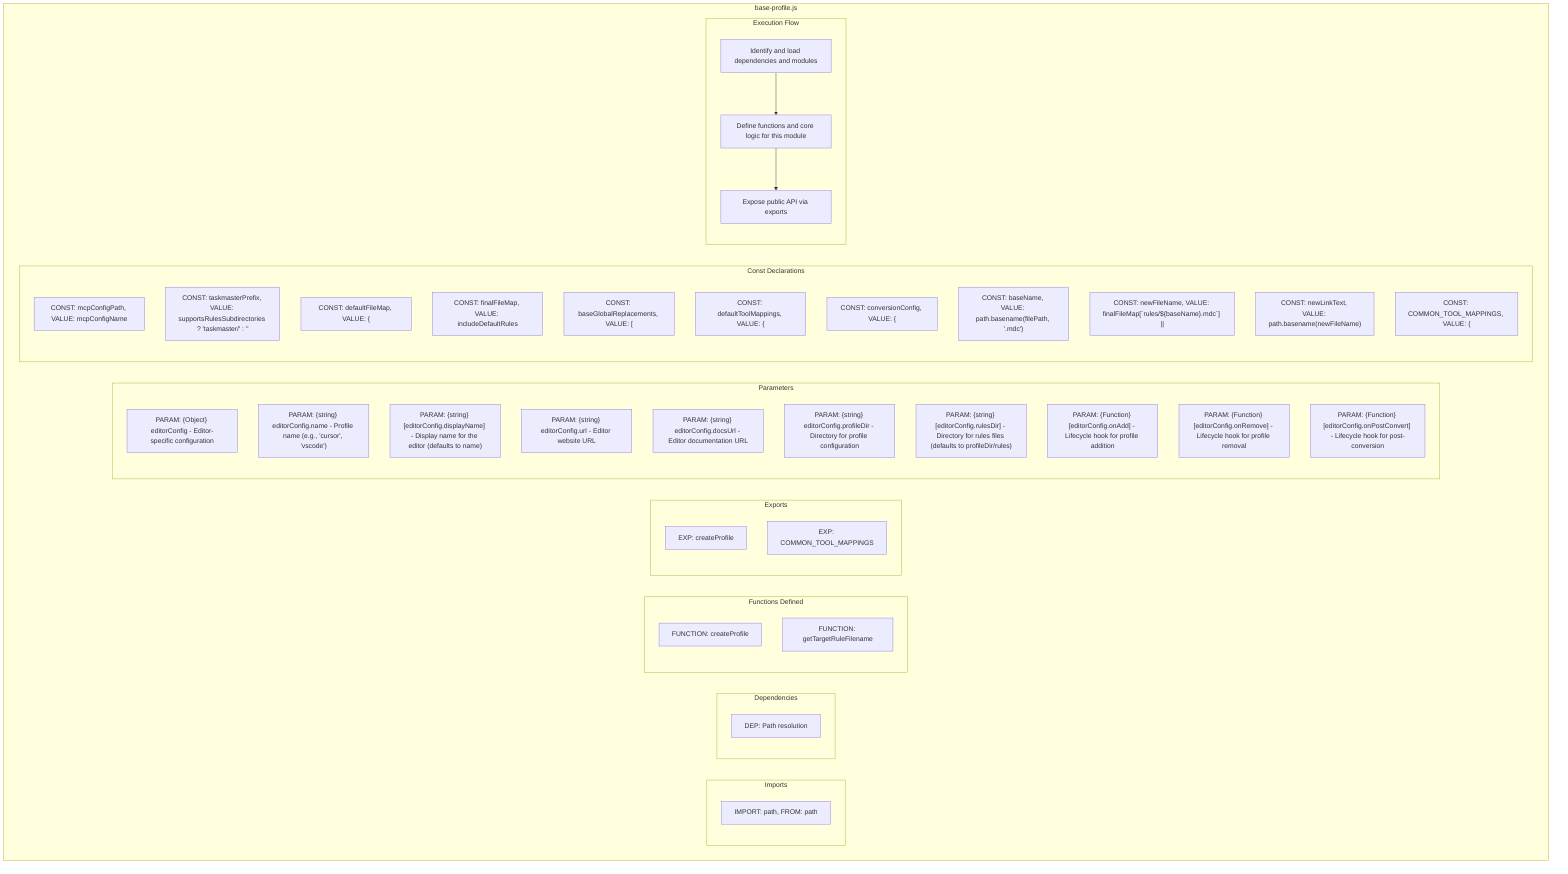 flowchart TB
    subgraph Imports["Imports"]
        I1["IMPORT: path, FROM: path"]
    end
    subgraph Dependencies["Dependencies"]
        D1["DEP: Path resolution"]
    end
    subgraph FunctionsDefined["Functions Defined"]
        FU1["FUNCTION: createProfile"]
        FU2["FUNCTION: getTargetRuleFilename"]
    end
    subgraph Exports["Exports"]
        E1["EXP: createProfile"]
        E2["EXP: COMMON_TOOL_MAPPINGS"]
    end
    subgraph Parameters["Parameters"]
        P1["PARAM: {Object} editorConfig - Editor-specific configuration"]
        P2["PARAM: {string} editorConfig.name - Profile name (e.g., 'cursor', 'vscode')"]
        P3["PARAM: {string} [editorConfig.displayName] - Display name for the editor (defaults to name)"]
        P4["PARAM: {string} editorConfig.url - Editor website URL"]
        P5["PARAM: {string} editorConfig.docsUrl - Editor documentation URL"]
        P6["PARAM: {string} editorConfig.profileDir - Directory for profile configuration"]
        P7["PARAM: {string} [editorConfig.rulesDir] - Directory for rules files (defaults to profileDir/rules)"]
        P8["PARAM: {Function} [editorConfig.onAdd] - Lifecycle hook for profile addition"]
        P9["PARAM: {Function} [editorConfig.onRemove] - Lifecycle hook for profile removal"]
        P10["PARAM: {Function} [editorConfig.onPostConvert] - Lifecycle hook for post-conversion"]
    end
    subgraph Constants["Const Declarations"]
        C1["CONST: mcpConfigPath, VALUE: mcpConfigName"]
        C2["CONST: taskmasterPrefix, VALUE: supportsRulesSubdirectories ? 'taskmaster/' : ''"]
        C3["CONST: defaultFileMap, VALUE: {"]
        C4["CONST: finalFileMap, VALUE: includeDefaultRules"]
        C5["CONST: baseGlobalReplacements, VALUE: ["]
        C6["CONST: defaultToolMappings, VALUE: {"]
        C7["CONST: conversionConfig, VALUE: {"]
        C8["CONST: baseName, VALUE: path.basename(filePath, '.mdc')"]
        C9["CONST: newFileName, VALUE: finalFileMap[`rules/${baseName}.mdc`] ||"]
        C10["CONST: newLinkText, VALUE: path.basename(newFileName)"]
        C11["CONST: COMMON_TOOL_MAPPINGS, VALUE: {"]
    end
    subgraph ExecutionFlow["Execution Flow"]
        FL1["Identify and load dependencies and modules"]
        FL2["Define functions and core logic for this module"]
        FL3["Expose public API via exports"]
    end
    subgraph FileName["base-profile.js"]
        Imports
        Dependencies
        FunctionsDefined
        Exports
        Parameters
        Constants
        ExecutionFlow
    end
    FL1 --> FL2
    FL2 --> FL3